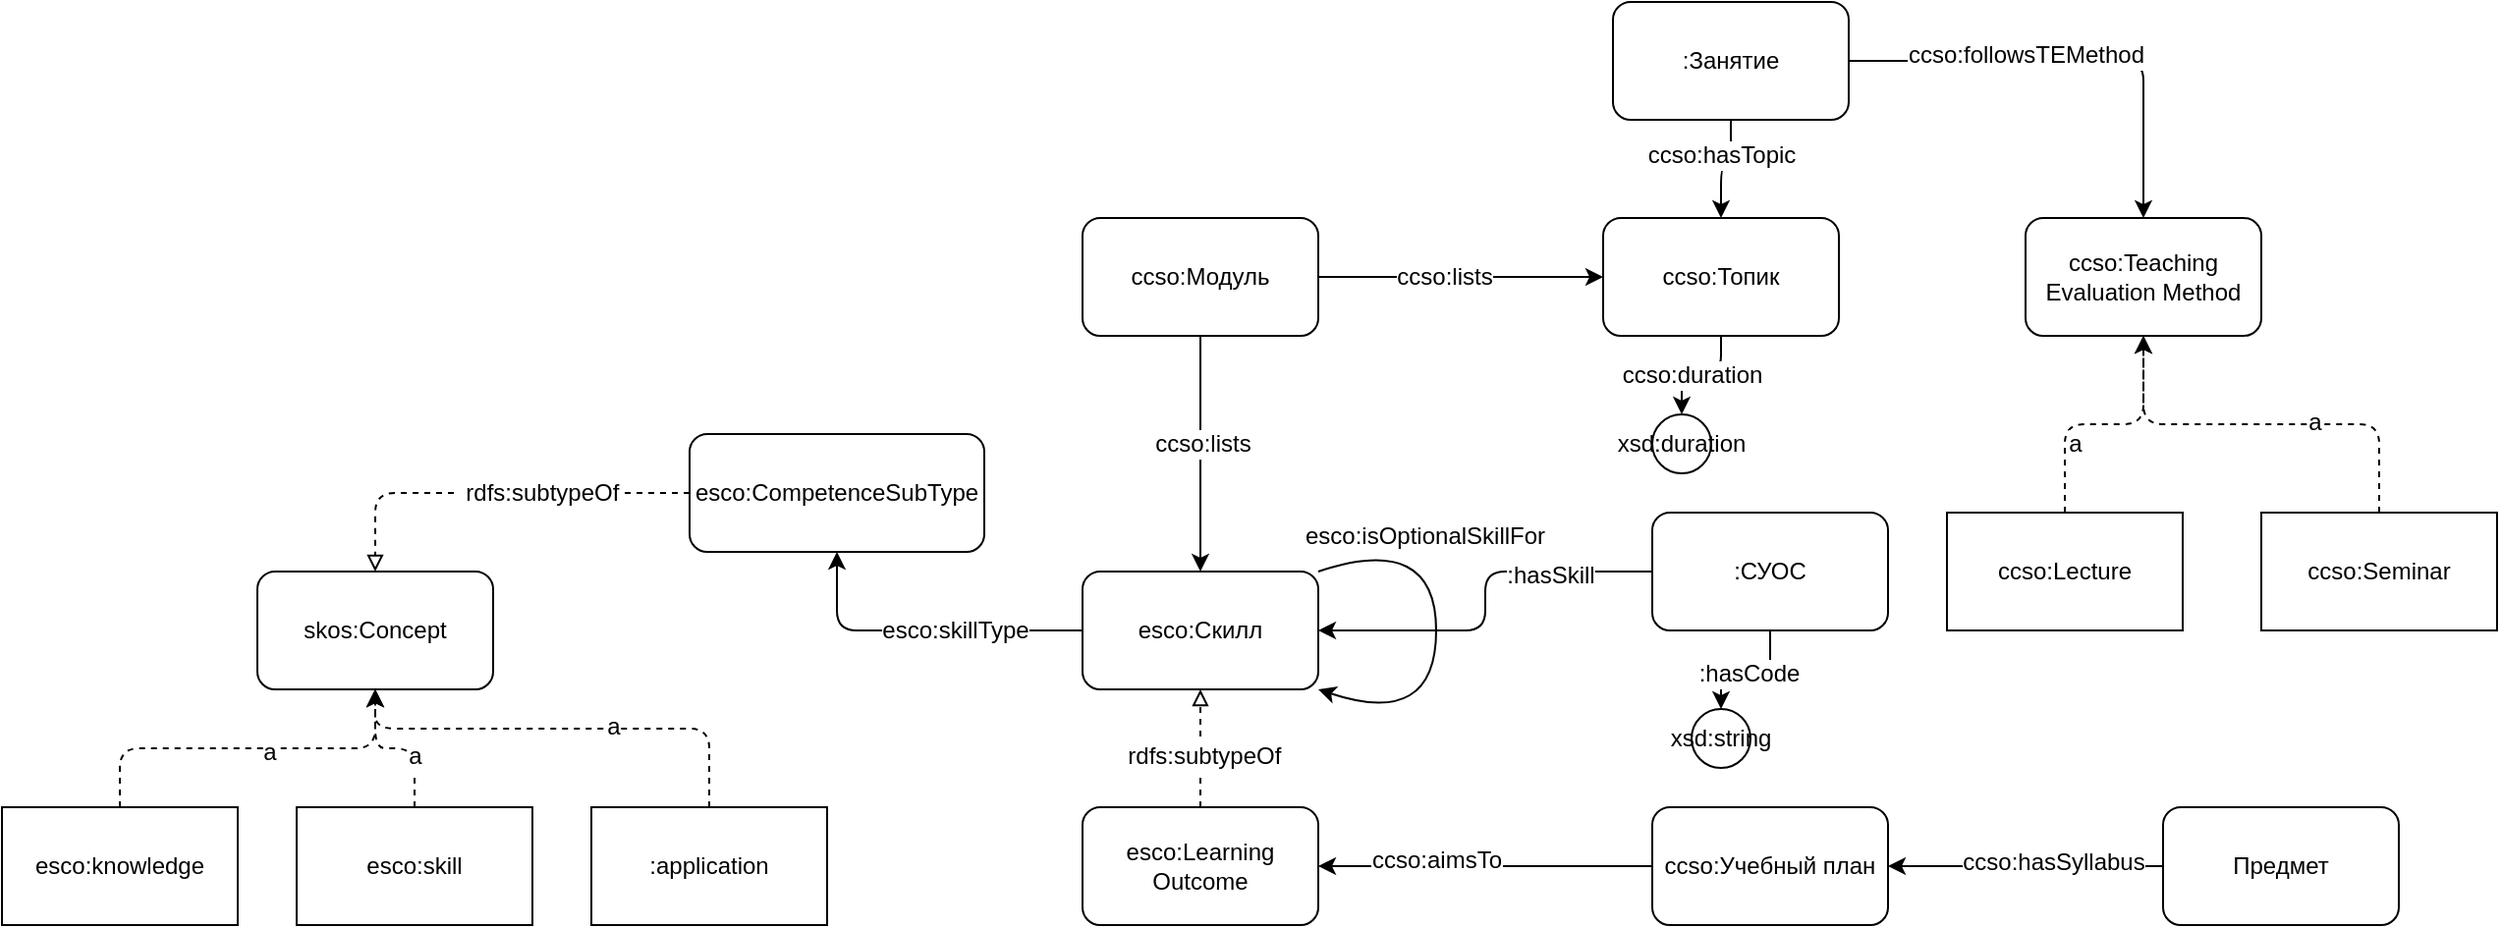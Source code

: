 <mxfile version="12.4.3" type="device" pages="1"><diagram id="jsKvLaIWJ5WX-HCfGxNr" name="Page-1"><mxGraphModel dx="1741" dy="1850" grid="1" gridSize="10" guides="1" tooltips="1" connect="1" arrows="1" fold="1" page="1" pageScale="1" pageWidth="827" pageHeight="1169" math="0" shadow="0"><root><mxCell id="0"/><mxCell id="1" parent="0"/><mxCell id="Ra5HFPp9e06EMQyuOHBR-69" style="edgeStyle=orthogonalEdgeStyle;rounded=1;orthogonalLoop=1;jettySize=auto;html=1;endArrow=classic;endFill=1;strokeColor=#000000;" edge="1" parent="1" source="Ra5HFPp9e06EMQyuOHBR-3" target="Ra5HFPp9e06EMQyuOHBR-68"><mxGeometry relative="1" as="geometry"/></mxCell><mxCell id="Ra5HFPp9e06EMQyuOHBR-70" value="ccso:duration" style="text;html=1;align=center;verticalAlign=middle;resizable=0;points=[];;labelBackgroundColor=#ffffff;" vertex="1" connectable="0" parent="Ra5HFPp9e06EMQyuOHBR-69"><mxGeometry x="-0.467" y="-9" relative="1" as="geometry"><mxPoint x="-6" y="4" as="offset"/></mxGeometry></mxCell><mxCell id="Ra5HFPp9e06EMQyuOHBR-3" value="ccso:Топик" style="rounded=1;whiteSpace=wrap;html=1;" vertex="1" parent="1"><mxGeometry x="305" y="60" width="120" height="60" as="geometry"/></mxCell><mxCell id="Ra5HFPp9e06EMQyuOHBR-18" style="edgeStyle=orthogonalEdgeStyle;rounded=1;orthogonalLoop=1;jettySize=auto;html=1;" edge="1" parent="1" source="Ra5HFPp9e06EMQyuOHBR-4" target="Ra5HFPp9e06EMQyuOHBR-5"><mxGeometry relative="1" as="geometry"/></mxCell><mxCell id="Ra5HFPp9e06EMQyuOHBR-19" value=":hasSkill" style="text;html=1;align=center;verticalAlign=middle;resizable=0;points=[];;labelBackgroundColor=#ffffff;" vertex="1" connectable="0" parent="Ra5HFPp9e06EMQyuOHBR-18"><mxGeometry x="-0.477" y="2" relative="1" as="geometry"><mxPoint as="offset"/></mxGeometry></mxCell><mxCell id="Ra5HFPp9e06EMQyuOHBR-28" style="edgeStyle=orthogonalEdgeStyle;rounded=0;orthogonalLoop=1;jettySize=auto;html=1;endArrow=classic;endFill=1;" edge="1" parent="1" source="Ra5HFPp9e06EMQyuOHBR-4" target="Ra5HFPp9e06EMQyuOHBR-35"><mxGeometry relative="1" as="geometry"><mxPoint x="340" y="310" as="targetPoint"/></mxGeometry></mxCell><mxCell id="Ra5HFPp9e06EMQyuOHBR-29" value=":hasCode" style="text;html=1;align=center;verticalAlign=middle;resizable=0;points=[];;labelBackgroundColor=#ffffff;" vertex="1" connectable="0" parent="Ra5HFPp9e06EMQyuOHBR-28"><mxGeometry x="-0.038" y="2" relative="1" as="geometry"><mxPoint as="offset"/></mxGeometry></mxCell><mxCell id="Ra5HFPp9e06EMQyuOHBR-4" value=":СУОС" style="rounded=1;whiteSpace=wrap;html=1;" vertex="1" parent="1"><mxGeometry x="330" y="210" width="120" height="60" as="geometry"/></mxCell><mxCell id="Ra5HFPp9e06EMQyuOHBR-38" style="edgeStyle=orthogonalEdgeStyle;rounded=1;orthogonalLoop=1;jettySize=auto;html=1;endArrow=classic;endFill=1;" edge="1" parent="1" source="Ra5HFPp9e06EMQyuOHBR-5" target="Ra5HFPp9e06EMQyuOHBR-37"><mxGeometry relative="1" as="geometry"/></mxCell><mxCell id="Ra5HFPp9e06EMQyuOHBR-39" value="esco:skillType" style="text;html=1;align=center;verticalAlign=middle;resizable=0;points=[];;labelBackgroundColor=#ffffff;" vertex="1" connectable="0" parent="Ra5HFPp9e06EMQyuOHBR-38"><mxGeometry x="-0.215" relative="1" as="geometry"><mxPoint as="offset"/></mxGeometry></mxCell><mxCell id="Ra5HFPp9e06EMQyuOHBR-5" value="esco:Скилл" style="rounded=1;whiteSpace=wrap;html=1;" vertex="1" parent="1"><mxGeometry x="40" y="240" width="120" height="60" as="geometry"/></mxCell><mxCell id="Ra5HFPp9e06EMQyuOHBR-10" style="edgeStyle=orthogonalEdgeStyle;rounded=0;orthogonalLoop=1;jettySize=auto;html=1;" edge="1" parent="1" source="Ra5HFPp9e06EMQyuOHBR-6" target="Ra5HFPp9e06EMQyuOHBR-3"><mxGeometry relative="1" as="geometry"/></mxCell><mxCell id="Ra5HFPp9e06EMQyuOHBR-12" value="ccso:lists" style="text;html=1;align=center;verticalAlign=middle;resizable=0;points=[];;labelBackgroundColor=#ffffff;" vertex="1" connectable="0" parent="Ra5HFPp9e06EMQyuOHBR-10"><mxGeometry x="-0.115" relative="1" as="geometry"><mxPoint as="offset"/></mxGeometry></mxCell><mxCell id="Ra5HFPp9e06EMQyuOHBR-16" style="edgeStyle=orthogonalEdgeStyle;rounded=0;orthogonalLoop=1;jettySize=auto;html=1;" edge="1" parent="1" source="Ra5HFPp9e06EMQyuOHBR-6" target="Ra5HFPp9e06EMQyuOHBR-5"><mxGeometry relative="1" as="geometry"/></mxCell><mxCell id="Ra5HFPp9e06EMQyuOHBR-17" value="ccso:lists" style="text;html=1;align=center;verticalAlign=middle;resizable=0;points=[];;labelBackgroundColor=#ffffff;" vertex="1" connectable="0" parent="Ra5HFPp9e06EMQyuOHBR-16"><mxGeometry x="-0.093" y="1" relative="1" as="geometry"><mxPoint as="offset"/></mxGeometry></mxCell><mxCell id="Ra5HFPp9e06EMQyuOHBR-6" value="ccso:Модуль" style="rounded=1;whiteSpace=wrap;html=1;" vertex="1" parent="1"><mxGeometry x="40" y="60" width="120" height="60" as="geometry"/></mxCell><mxCell id="Ra5HFPp9e06EMQyuOHBR-23" style="edgeStyle=orthogonalEdgeStyle;rounded=0;orthogonalLoop=1;jettySize=auto;html=1;endArrow=classic;endFill=1;" edge="1" parent="1" source="Ra5HFPp9e06EMQyuOHBR-7" target="Ra5HFPp9e06EMQyuOHBR-20"><mxGeometry relative="1" as="geometry"/></mxCell><mxCell id="Ra5HFPp9e06EMQyuOHBR-24" value="ccso:aimsTo" style="text;html=1;align=center;verticalAlign=middle;resizable=0;points=[];;labelBackgroundColor=#ffffff;" vertex="1" connectable="0" parent="Ra5HFPp9e06EMQyuOHBR-23"><mxGeometry x="0.292" y="-3" relative="1" as="geometry"><mxPoint as="offset"/></mxGeometry></mxCell><mxCell id="Ra5HFPp9e06EMQyuOHBR-7" value="ccso:Учебный план" style="rounded=1;whiteSpace=wrap;html=1;" vertex="1" parent="1"><mxGeometry x="330" y="360" width="120" height="60" as="geometry"/></mxCell><mxCell id="Ra5HFPp9e06EMQyuOHBR-30" style="edgeStyle=orthogonalEdgeStyle;rounded=0;orthogonalLoop=1;jettySize=auto;html=1;endArrow=classic;endFill=1;" edge="1" parent="1" source="Ra5HFPp9e06EMQyuOHBR-8" target="Ra5HFPp9e06EMQyuOHBR-7"><mxGeometry relative="1" as="geometry"/></mxCell><mxCell id="Ra5HFPp9e06EMQyuOHBR-31" value="ccso:hasSyllabus" style="text;html=1;align=center;verticalAlign=middle;resizable=0;points=[];;labelBackgroundColor=#ffffff;" vertex="1" connectable="0" parent="Ra5HFPp9e06EMQyuOHBR-30"><mxGeometry x="-0.385" y="13" relative="1" as="geometry"><mxPoint x="-13" y="-15" as="offset"/></mxGeometry></mxCell><mxCell id="Ra5HFPp9e06EMQyuOHBR-8" value="Предмет" style="rounded=1;whiteSpace=wrap;html=1;" vertex="1" parent="1"><mxGeometry x="590" y="360" width="120" height="60" as="geometry"/></mxCell><mxCell id="Ra5HFPp9e06EMQyuOHBR-21" style="edgeStyle=orthogonalEdgeStyle;rounded=0;orthogonalLoop=1;jettySize=auto;html=1;dashed=1;endArrow=block;endFill=0;" edge="1" parent="1" source="Ra5HFPp9e06EMQyuOHBR-20" target="Ra5HFPp9e06EMQyuOHBR-5"><mxGeometry relative="1" as="geometry"/></mxCell><mxCell id="Ra5HFPp9e06EMQyuOHBR-52" value="&amp;nbsp;rdfs:subtypeOf" style="text;html=1;align=center;verticalAlign=middle;resizable=0;points=[];;labelBackgroundColor=#ffffff;" vertex="1" connectable="0" parent="Ra5HFPp9e06EMQyuOHBR-21"><mxGeometry x="-0.121" relative="1" as="geometry"><mxPoint as="offset"/></mxGeometry></mxCell><mxCell id="Ra5HFPp9e06EMQyuOHBR-20" value="esco:Learning Outcome" style="rounded=1;whiteSpace=wrap;html=1;" vertex="1" parent="1"><mxGeometry x="40" y="360" width="120" height="60" as="geometry"/></mxCell><mxCell id="Ra5HFPp9e06EMQyuOHBR-33" style="edgeStyle=orthogonalEdgeStyle;rounded=1;orthogonalLoop=1;jettySize=auto;html=1;endArrow=classic;endFill=1;curved=1;" edge="1" parent="1" source="Ra5HFPp9e06EMQyuOHBR-5" target="Ra5HFPp9e06EMQyuOHBR-5"><mxGeometry relative="1" as="geometry"><Array as="points"><mxPoint x="220" y="320"/></Array></mxGeometry></mxCell><mxCell id="Ra5HFPp9e06EMQyuOHBR-34" value="esco:isOptionalSkillFor" style="text;html=1;align=center;verticalAlign=middle;resizable=0;points=[];;labelBackgroundColor=#ffffff;" vertex="1" connectable="0" parent="Ra5HFPp9e06EMQyuOHBR-33"><mxGeometry x="-0.5" relative="1" as="geometry"><mxPoint as="offset"/></mxGeometry></mxCell><mxCell id="Ra5HFPp9e06EMQyuOHBR-35" value="xsd:string" style="ellipse;whiteSpace=wrap;html=1;aspect=fixed;" vertex="1" parent="1"><mxGeometry x="350" y="310" width="30" height="30" as="geometry"/></mxCell><mxCell id="Ra5HFPp9e06EMQyuOHBR-44" style="edgeStyle=orthogonalEdgeStyle;rounded=1;orthogonalLoop=1;jettySize=auto;html=1;endArrow=classic;endFill=1;dashed=1;" edge="1" parent="1" source="Ra5HFPp9e06EMQyuOHBR-36" target="Ra5HFPp9e06EMQyuOHBR-40"><mxGeometry relative="1" as="geometry"><Array as="points"><mxPoint x="-450" y="330"/><mxPoint x="-320" y="330"/></Array></mxGeometry></mxCell><mxCell id="Ra5HFPp9e06EMQyuOHBR-50" value="a" style="text;html=1;align=center;verticalAlign=middle;resizable=0;points=[];;labelBackgroundColor=#ffffff;" vertex="1" connectable="0" parent="Ra5HFPp9e06EMQyuOHBR-44"><mxGeometry x="0.108" y="-2" relative="1" as="geometry"><mxPoint as="offset"/></mxGeometry></mxCell><mxCell id="Ra5HFPp9e06EMQyuOHBR-36" value="esco:knowledge" style="rounded=0;whiteSpace=wrap;html=1;" vertex="1" parent="1"><mxGeometry x="-510" y="360" width="120" height="60" as="geometry"/></mxCell><mxCell id="Ra5HFPp9e06EMQyuOHBR-41" style="edgeStyle=orthogonalEdgeStyle;rounded=1;orthogonalLoop=1;jettySize=auto;html=1;endArrow=block;endFill=0;dashed=1;" edge="1" parent="1" source="Ra5HFPp9e06EMQyuOHBR-37" target="Ra5HFPp9e06EMQyuOHBR-40"><mxGeometry relative="1" as="geometry"/></mxCell><mxCell id="Ra5HFPp9e06EMQyuOHBR-53" value="&amp;nbsp;rdfs:subtypeOf" style="text;html=1;align=center;verticalAlign=middle;resizable=0;points=[];;labelBackgroundColor=#ffffff;" vertex="1" connectable="0" parent="Ra5HFPp9e06EMQyuOHBR-41"><mxGeometry x="-0.232" relative="1" as="geometry"><mxPoint as="offset"/></mxGeometry></mxCell><mxCell id="Ra5HFPp9e06EMQyuOHBR-37" value="esco:CompetenceSubType" style="rounded=1;whiteSpace=wrap;html=1;" vertex="1" parent="1"><mxGeometry x="-160" y="170" width="150" height="60" as="geometry"/></mxCell><mxCell id="Ra5HFPp9e06EMQyuOHBR-40" value="skos:Concept" style="rounded=1;whiteSpace=wrap;html=1;" vertex="1" parent="1"><mxGeometry x="-380" y="240" width="120" height="60" as="geometry"/></mxCell><mxCell id="Ra5HFPp9e06EMQyuOHBR-45" style="edgeStyle=orthogonalEdgeStyle;rounded=1;orthogonalLoop=1;jettySize=auto;html=1;endArrow=classic;endFill=1;dashed=1;" edge="1" parent="1" source="Ra5HFPp9e06EMQyuOHBR-42" target="Ra5HFPp9e06EMQyuOHBR-40"><mxGeometry relative="1" as="geometry"/></mxCell><mxCell id="Ra5HFPp9e06EMQyuOHBR-51" value="a" style="text;html=1;align=center;verticalAlign=middle;resizable=0;points=[];;labelBackgroundColor=#ffffff;" vertex="1" connectable="0" parent="Ra5HFPp9e06EMQyuOHBR-45"><mxGeometry x="-0.342" relative="1" as="geometry"><mxPoint as="offset"/></mxGeometry></mxCell><mxCell id="Ra5HFPp9e06EMQyuOHBR-42" value="esco:skill" style="rounded=0;whiteSpace=wrap;html=1;" vertex="1" parent="1"><mxGeometry x="-360" y="360" width="120" height="60" as="geometry"/></mxCell><mxCell id="Ra5HFPp9e06EMQyuOHBR-47" style="edgeStyle=orthogonalEdgeStyle;rounded=1;orthogonalLoop=1;jettySize=auto;html=1;endArrow=classic;endFill=1;dashed=1;" edge="1" parent="1" source="Ra5HFPp9e06EMQyuOHBR-43" target="Ra5HFPp9e06EMQyuOHBR-40"><mxGeometry relative="1" as="geometry"><Array as="points"><mxPoint x="-150" y="320"/><mxPoint x="-320" y="320"/></Array></mxGeometry></mxCell><mxCell id="Ra5HFPp9e06EMQyuOHBR-49" value="a" style="text;html=1;align=center;verticalAlign=middle;resizable=0;points=[];;labelBackgroundColor=#ffffff;" vertex="1" connectable="0" parent="Ra5HFPp9e06EMQyuOHBR-47"><mxGeometry x="-0.225" y="-1" relative="1" as="geometry"><mxPoint as="offset"/></mxGeometry></mxCell><mxCell id="Ra5HFPp9e06EMQyuOHBR-43" value=":application" style="rounded=0;whiteSpace=wrap;html=1;" vertex="1" parent="1"><mxGeometry x="-210" y="360" width="120" height="60" as="geometry"/></mxCell><mxCell id="Ra5HFPp9e06EMQyuOHBR-57" style="edgeStyle=orthogonalEdgeStyle;rounded=1;orthogonalLoop=1;jettySize=auto;html=1;endArrow=classic;endFill=1;strokeColor=#000000;" edge="1" parent="1" source="Ra5HFPp9e06EMQyuOHBR-54" target="Ra5HFPp9e06EMQyuOHBR-3"><mxGeometry relative="1" as="geometry"/></mxCell><mxCell id="Ra5HFPp9e06EMQyuOHBR-58" value="ccso:hasTopic" style="text;html=1;align=center;verticalAlign=middle;resizable=0;points=[];;labelBackgroundColor=#ffffff;" vertex="1" connectable="0" parent="Ra5HFPp9e06EMQyuOHBR-57"><mxGeometry x="0.145" y="-2" relative="1" as="geometry"><mxPoint x="2" y="-9" as="offset"/></mxGeometry></mxCell><mxCell id="Ra5HFPp9e06EMQyuOHBR-60" style="edgeStyle=orthogonalEdgeStyle;rounded=1;orthogonalLoop=1;jettySize=auto;html=1;endArrow=classic;endFill=1;strokeColor=#000000;" edge="1" parent="1" source="Ra5HFPp9e06EMQyuOHBR-54" target="Ra5HFPp9e06EMQyuOHBR-59"><mxGeometry relative="1" as="geometry"/></mxCell><mxCell id="Ra5HFPp9e06EMQyuOHBR-61" value="ccso:followsTEMethod" style="text;html=1;align=center;verticalAlign=middle;resizable=0;points=[];;labelBackgroundColor=#ffffff;" vertex="1" connectable="0" parent="Ra5HFPp9e06EMQyuOHBR-60"><mxGeometry x="-0.217" y="3" relative="1" as="geometry"><mxPoint as="offset"/></mxGeometry></mxCell><mxCell id="Ra5HFPp9e06EMQyuOHBR-54" value=":Занятие" style="rounded=1;whiteSpace=wrap;html=1;" vertex="1" parent="1"><mxGeometry x="310" y="-50" width="120" height="60" as="geometry"/></mxCell><mxCell id="Ra5HFPp9e06EMQyuOHBR-59" value="ccso:Teaching Evaluation Method" style="rounded=1;whiteSpace=wrap;html=1;" vertex="1" parent="1"><mxGeometry x="520" y="60" width="120" height="60" as="geometry"/></mxCell><mxCell id="Ra5HFPp9e06EMQyuOHBR-64" style="edgeStyle=orthogonalEdgeStyle;rounded=1;orthogonalLoop=1;jettySize=auto;html=1;endArrow=classic;endFill=1;strokeColor=#000000;dashed=1;" edge="1" parent="1" source="Ra5HFPp9e06EMQyuOHBR-62" target="Ra5HFPp9e06EMQyuOHBR-59"><mxGeometry relative="1" as="geometry"/></mxCell><mxCell id="Ra5HFPp9e06EMQyuOHBR-67" value="a" style="text;html=1;align=center;verticalAlign=middle;resizable=0;points=[];;labelBackgroundColor=#ffffff;" vertex="1" connectable="0" parent="Ra5HFPp9e06EMQyuOHBR-64"><mxGeometry x="-0.46" y="-5" relative="1" as="geometry"><mxPoint as="offset"/></mxGeometry></mxCell><mxCell id="Ra5HFPp9e06EMQyuOHBR-62" value="ccso:Lecture" style="rounded=0;whiteSpace=wrap;html=1;" vertex="1" parent="1"><mxGeometry x="480" y="210" width="120" height="60" as="geometry"/></mxCell><mxCell id="Ra5HFPp9e06EMQyuOHBR-65" style="edgeStyle=orthogonalEdgeStyle;rounded=1;orthogonalLoop=1;jettySize=auto;html=1;endArrow=classic;endFill=1;strokeColor=#000000;dashed=1;" edge="1" parent="1" source="Ra5HFPp9e06EMQyuOHBR-63" target="Ra5HFPp9e06EMQyuOHBR-59"><mxGeometry relative="1" as="geometry"/></mxCell><mxCell id="Ra5HFPp9e06EMQyuOHBR-66" value="a" style="text;html=1;align=center;verticalAlign=middle;resizable=0;points=[];;labelBackgroundColor=#ffffff;" vertex="1" connectable="0" parent="Ra5HFPp9e06EMQyuOHBR-65"><mxGeometry x="-0.255" y="-1" relative="1" as="geometry"><mxPoint as="offset"/></mxGeometry></mxCell><mxCell id="Ra5HFPp9e06EMQyuOHBR-63" value="ccso:Seminar" style="rounded=0;whiteSpace=wrap;html=1;" vertex="1" parent="1"><mxGeometry x="640" y="210" width="120" height="60" as="geometry"/></mxCell><mxCell id="Ra5HFPp9e06EMQyuOHBR-68" value="xsd:duration" style="ellipse;whiteSpace=wrap;html=1;aspect=fixed;" vertex="1" parent="1"><mxGeometry x="330" y="160" width="30" height="30" as="geometry"/></mxCell></root></mxGraphModel></diagram></mxfile>